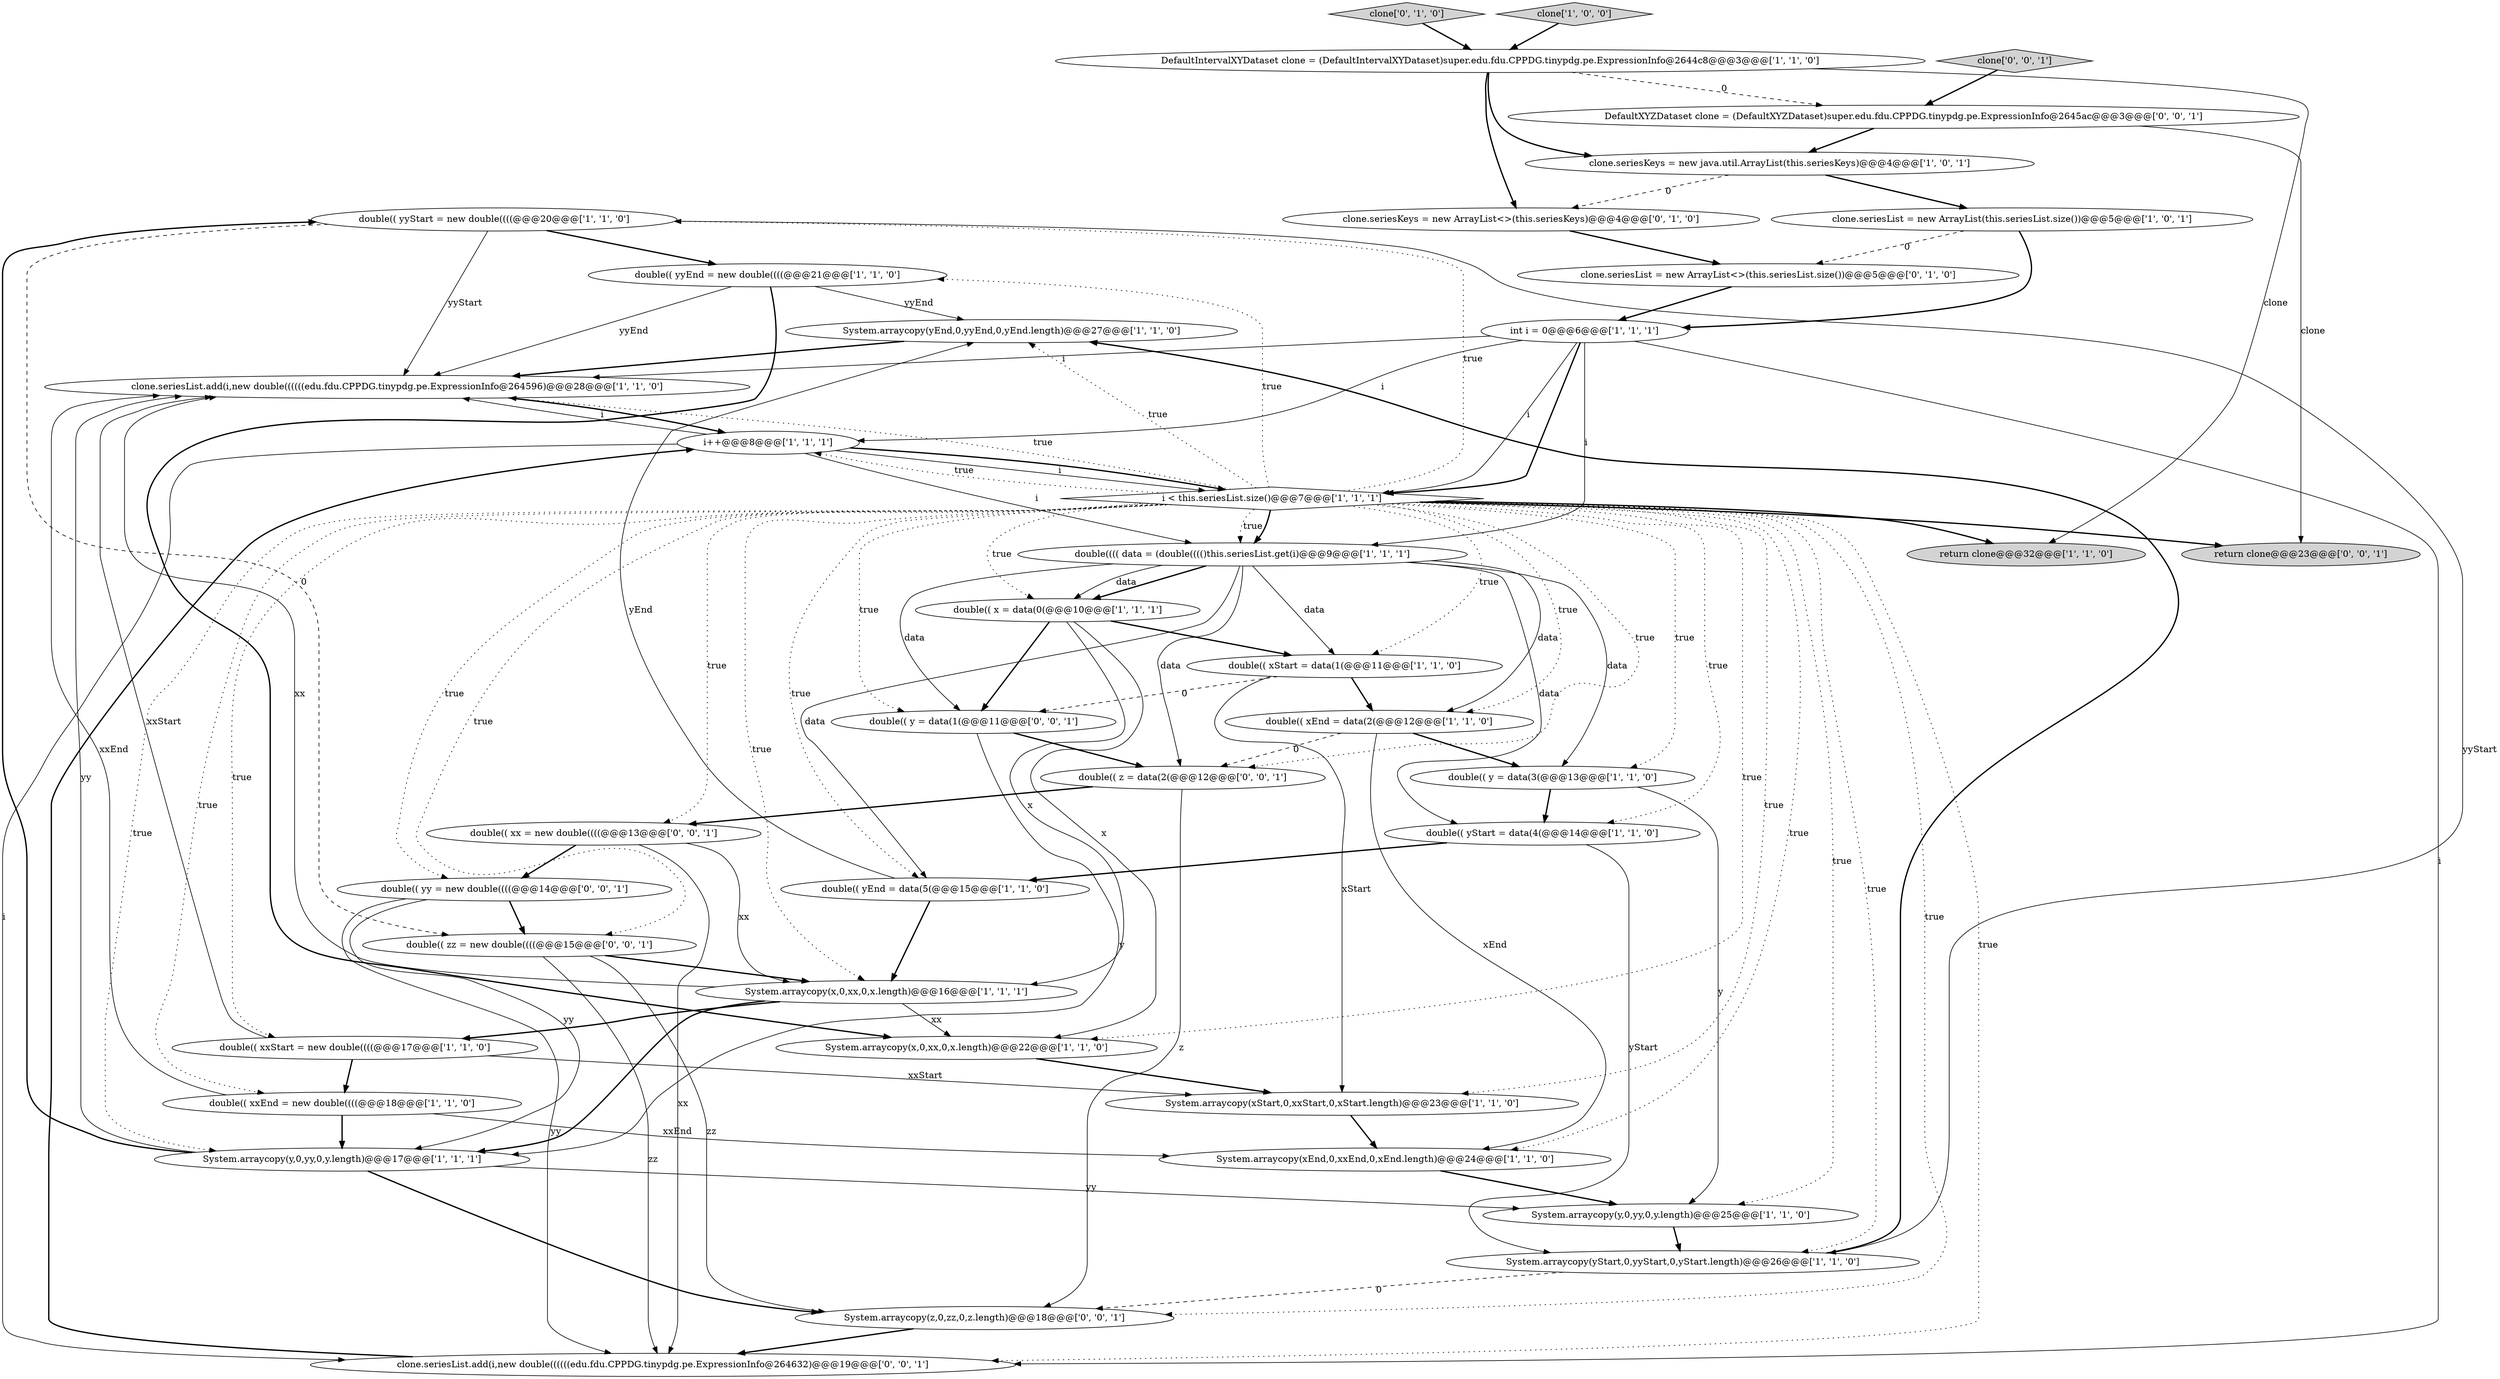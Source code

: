 digraph {
4 [style = filled, label = "double(( yyStart = new double((((@@@20@@@['1', '1', '0']", fillcolor = white, shape = ellipse image = "AAA0AAABBB1BBB"];
23 [style = filled, label = "i++@@@8@@@['1', '1', '1']", fillcolor = white, shape = ellipse image = "AAA0AAABBB1BBB"];
8 [style = filled, label = "System.arraycopy(y,0,yy,0,y.length)@@@25@@@['1', '1', '0']", fillcolor = white, shape = ellipse image = "AAA0AAABBB1BBB"];
27 [style = filled, label = "double(( yStart = data(4(@@@14@@@['1', '1', '0']", fillcolor = white, shape = ellipse image = "AAA0AAABBB1BBB"];
10 [style = filled, label = "DefaultIntervalXYDataset clone = (DefaultIntervalXYDataset)super.edu.fdu.CPPDG.tinypdg.pe.ExpressionInfo@2644c8@@@3@@@['1', '1', '0']", fillcolor = white, shape = ellipse image = "AAA0AAABBB1BBB"];
40 [style = filled, label = "return clone@@@23@@@['0', '0', '1']", fillcolor = lightgray, shape = ellipse image = "AAA0AAABBB3BBB"];
31 [style = filled, label = "double(( z = data(2(@@@12@@@['0', '0', '1']", fillcolor = white, shape = ellipse image = "AAA0AAABBB3BBB"];
2 [style = filled, label = "System.arraycopy(xEnd,0,xxEnd,0,xEnd.length)@@@24@@@['1', '1', '0']", fillcolor = white, shape = ellipse image = "AAA0AAABBB1BBB"];
24 [style = filled, label = "double(( yyEnd = new double((((@@@21@@@['1', '1', '0']", fillcolor = white, shape = ellipse image = "AAA0AAABBB1BBB"];
14 [style = filled, label = "System.arraycopy(yStart,0,yyStart,0,yStart.length)@@@26@@@['1', '1', '0']", fillcolor = white, shape = ellipse image = "AAA0AAABBB1BBB"];
15 [style = filled, label = "System.arraycopy(y,0,yy,0,y.length)@@@17@@@['1', '1', '1']", fillcolor = white, shape = ellipse image = "AAA0AAABBB1BBB"];
12 [style = filled, label = "i < this.seriesList.size()@@@7@@@['1', '1', '1']", fillcolor = white, shape = diamond image = "AAA0AAABBB1BBB"];
1 [style = filled, label = "System.arraycopy(yEnd,0,yyEnd,0,yEnd.length)@@@27@@@['1', '1', '0']", fillcolor = white, shape = ellipse image = "AAA0AAABBB1BBB"];
6 [style = filled, label = "double(( xEnd = data(2(@@@12@@@['1', '1', '0']", fillcolor = white, shape = ellipse image = "AAA0AAABBB1BBB"];
9 [style = filled, label = "double(( xStart = data(1(@@@11@@@['1', '1', '0']", fillcolor = white, shape = ellipse image = "AAA0AAABBB1BBB"];
17 [style = filled, label = "double(( y = data(3(@@@13@@@['1', '1', '0']", fillcolor = white, shape = ellipse image = "AAA0AAABBB1BBB"];
37 [style = filled, label = "double(( y = data(1(@@@11@@@['0', '0', '1']", fillcolor = white, shape = ellipse image = "AAA0AAABBB3BBB"];
0 [style = filled, label = "double(( x = data(0(@@@10@@@['1', '1', '1']", fillcolor = white, shape = ellipse image = "AAA0AAABBB1BBB"];
3 [style = filled, label = "return clone@@@32@@@['1', '1', '0']", fillcolor = lightgray, shape = ellipse image = "AAA0AAABBB1BBB"];
33 [style = filled, label = "DefaultXYZDataset clone = (DefaultXYZDataset)super.edu.fdu.CPPDG.tinypdg.pe.ExpressionInfo@2645ac@@@3@@@['0', '0', '1']", fillcolor = white, shape = ellipse image = "AAA0AAABBB3BBB"];
29 [style = filled, label = "clone['0', '1', '0']", fillcolor = lightgray, shape = diamond image = "AAA0AAABBB2BBB"];
35 [style = filled, label = "double(( xx = new double((((@@@13@@@['0', '0', '1']", fillcolor = white, shape = ellipse image = "AAA0AAABBB3BBB"];
25 [style = filled, label = "double(((( data = (double(((()this.seriesList.get(i)@@@9@@@['1', '1', '1']", fillcolor = white, shape = ellipse image = "AAA0AAABBB1BBB"];
39 [style = filled, label = "System.arraycopy(z,0,zz,0,z.length)@@@18@@@['0', '0', '1']", fillcolor = white, shape = ellipse image = "AAA0AAABBB3BBB"];
22 [style = filled, label = "clone.seriesList = new ArrayList(this.seriesList.size())@@@5@@@['1', '0', '1']", fillcolor = white, shape = ellipse image = "AAA0AAABBB1BBB"];
20 [style = filled, label = "int i = 0@@@6@@@['1', '1', '1']", fillcolor = white, shape = ellipse image = "AAA0AAABBB1BBB"];
30 [style = filled, label = "clone.seriesKeys = new ArrayList<>(this.seriesKeys)@@@4@@@['0', '1', '0']", fillcolor = white, shape = ellipse image = "AAA1AAABBB2BBB"];
5 [style = filled, label = "double(( xxEnd = new double((((@@@18@@@['1', '1', '0']", fillcolor = white, shape = ellipse image = "AAA0AAABBB1BBB"];
36 [style = filled, label = "double(( yy = new double((((@@@14@@@['0', '0', '1']", fillcolor = white, shape = ellipse image = "AAA0AAABBB3BBB"];
11 [style = filled, label = "clone.seriesKeys = new java.util.ArrayList(this.seriesKeys)@@@4@@@['1', '0', '1']", fillcolor = white, shape = ellipse image = "AAA0AAABBB1BBB"];
26 [style = filled, label = "double(( xxStart = new double((((@@@17@@@['1', '1', '0']", fillcolor = white, shape = ellipse image = "AAA0AAABBB1BBB"];
34 [style = filled, label = "clone['0', '0', '1']", fillcolor = lightgray, shape = diamond image = "AAA0AAABBB3BBB"];
13 [style = filled, label = "System.arraycopy(xStart,0,xxStart,0,xStart.length)@@@23@@@['1', '1', '0']", fillcolor = white, shape = ellipse image = "AAA0AAABBB1BBB"];
38 [style = filled, label = "clone.seriesList.add(i,new double((((((edu.fdu.CPPDG.tinypdg.pe.ExpressionInfo@264632)@@@19@@@['0', '0', '1']", fillcolor = white, shape = ellipse image = "AAA0AAABBB3BBB"];
28 [style = filled, label = "clone.seriesList = new ArrayList<>(this.seriesList.size())@@@5@@@['0', '1', '0']", fillcolor = white, shape = ellipse image = "AAA1AAABBB2BBB"];
19 [style = filled, label = "clone['1', '0', '0']", fillcolor = lightgray, shape = diamond image = "AAA0AAABBB1BBB"];
7 [style = filled, label = "System.arraycopy(x,0,xx,0,x.length)@@@22@@@['1', '1', '0']", fillcolor = white, shape = ellipse image = "AAA0AAABBB1BBB"];
16 [style = filled, label = "clone.seriesList.add(i,new double((((((edu.fdu.CPPDG.tinypdg.pe.ExpressionInfo@264596)@@@28@@@['1', '1', '0']", fillcolor = white, shape = ellipse image = "AAA0AAABBB1BBB"];
21 [style = filled, label = "System.arraycopy(x,0,xx,0,x.length)@@@16@@@['1', '1', '1']", fillcolor = white, shape = ellipse image = "AAA0AAABBB1BBB"];
18 [style = filled, label = "double(( yEnd = data(5(@@@15@@@['1', '1', '0']", fillcolor = white, shape = ellipse image = "AAA0AAABBB1BBB"];
32 [style = filled, label = "double(( zz = new double((((@@@15@@@['0', '0', '1']", fillcolor = white, shape = ellipse image = "AAA0AAABBB3BBB"];
12->25 [style = dotted, label="true"];
14->39 [style = dashed, label="0"];
12->25 [style = bold, label=""];
11->22 [style = bold, label=""];
8->14 [style = bold, label=""];
25->6 [style = solid, label="data"];
10->30 [style = bold, label=""];
25->31 [style = solid, label="data"];
21->16 [style = solid, label="xx"];
20->25 [style = solid, label="i"];
12->26 [style = dotted, label="true"];
11->30 [style = dashed, label="0"];
10->11 [style = bold, label=""];
22->20 [style = bold, label=""];
4->32 [style = dashed, label="0"];
12->5 [style = dotted, label="true"];
4->16 [style = solid, label="yyStart"];
7->13 [style = bold, label=""];
20->38 [style = solid, label="i"];
4->24 [style = bold, label=""];
10->33 [style = dashed, label="0"];
23->16 [style = solid, label="i"];
16->23 [style = bold, label=""];
27->14 [style = solid, label="yStart"];
24->1 [style = solid, label="yyEnd"];
21->26 [style = bold, label=""];
15->39 [style = bold, label=""];
12->14 [style = dotted, label="true"];
18->1 [style = solid, label="yEnd"];
18->21 [style = bold, label=""];
17->8 [style = solid, label="y"];
23->38 [style = solid, label="i"];
5->16 [style = solid, label="xxEnd"];
37->15 [style = solid, label="y"];
25->27 [style = solid, label="data"];
12->24 [style = dotted, label="true"];
12->7 [style = dotted, label="true"];
20->23 [style = solid, label="i"];
12->27 [style = dotted, label="true"];
9->13 [style = solid, label="xStart"];
17->27 [style = bold, label=""];
24->7 [style = bold, label=""];
37->31 [style = bold, label=""];
12->16 [style = dotted, label="true"];
33->11 [style = bold, label=""];
24->16 [style = solid, label="yyEnd"];
33->40 [style = solid, label="clone"];
35->38 [style = solid, label="xx"];
25->9 [style = solid, label="data"];
12->31 [style = dotted, label="true"];
26->13 [style = solid, label="xxStart"];
12->8 [style = dotted, label="true"];
25->37 [style = solid, label="data"];
36->38 [style = solid, label="yy"];
12->4 [style = dotted, label="true"];
15->16 [style = solid, label="yy"];
12->21 [style = dotted, label="true"];
38->23 [style = bold, label=""];
35->36 [style = bold, label=""];
29->10 [style = bold, label=""];
30->28 [style = bold, label=""];
22->28 [style = dashed, label="0"];
23->12 [style = solid, label="i"];
12->6 [style = dotted, label="true"];
12->1 [style = dotted, label="true"];
12->35 [style = dotted, label="true"];
20->12 [style = bold, label=""];
12->32 [style = dotted, label="true"];
26->16 [style = solid, label="xxStart"];
6->2 [style = solid, label="xEnd"];
25->18 [style = solid, label="data"];
21->15 [style = bold, label=""];
28->20 [style = bold, label=""];
9->37 [style = dashed, label="0"];
15->4 [style = bold, label=""];
12->0 [style = dotted, label="true"];
0->7 [style = solid, label="x"];
34->33 [style = bold, label=""];
12->2 [style = dotted, label="true"];
20->12 [style = solid, label="i"];
23->25 [style = solid, label="i"];
2->8 [style = bold, label=""];
9->6 [style = bold, label=""];
12->9 [style = dotted, label="true"];
23->12 [style = bold, label=""];
12->3 [style = bold, label=""];
32->39 [style = solid, label="zz"];
12->38 [style = dotted, label="true"];
36->32 [style = bold, label=""];
20->16 [style = solid, label="i"];
25->0 [style = bold, label=""];
35->21 [style = solid, label="xx"];
21->7 [style = solid, label="xx"];
12->36 [style = dotted, label="true"];
12->18 [style = dotted, label="true"];
0->37 [style = bold, label=""];
12->39 [style = dotted, label="true"];
4->14 [style = solid, label="yyStart"];
36->15 [style = solid, label="yy"];
6->31 [style = dashed, label="0"];
19->10 [style = bold, label=""];
12->23 [style = dotted, label="true"];
10->3 [style = solid, label="clone"];
39->38 [style = bold, label=""];
0->9 [style = bold, label=""];
12->13 [style = dotted, label="true"];
5->2 [style = solid, label="xxEnd"];
32->38 [style = solid, label="zz"];
12->15 [style = dotted, label="true"];
6->17 [style = bold, label=""];
5->15 [style = bold, label=""];
32->21 [style = bold, label=""];
14->1 [style = bold, label=""];
12->17 [style = dotted, label="true"];
31->35 [style = bold, label=""];
31->39 [style = solid, label="z"];
15->8 [style = solid, label="yy"];
25->0 [style = solid, label="data"];
26->5 [style = bold, label=""];
0->21 [style = solid, label="x"];
12->37 [style = dotted, label="true"];
27->18 [style = bold, label=""];
1->16 [style = bold, label=""];
13->2 [style = bold, label=""];
12->40 [style = bold, label=""];
25->17 [style = solid, label="data"];
}

